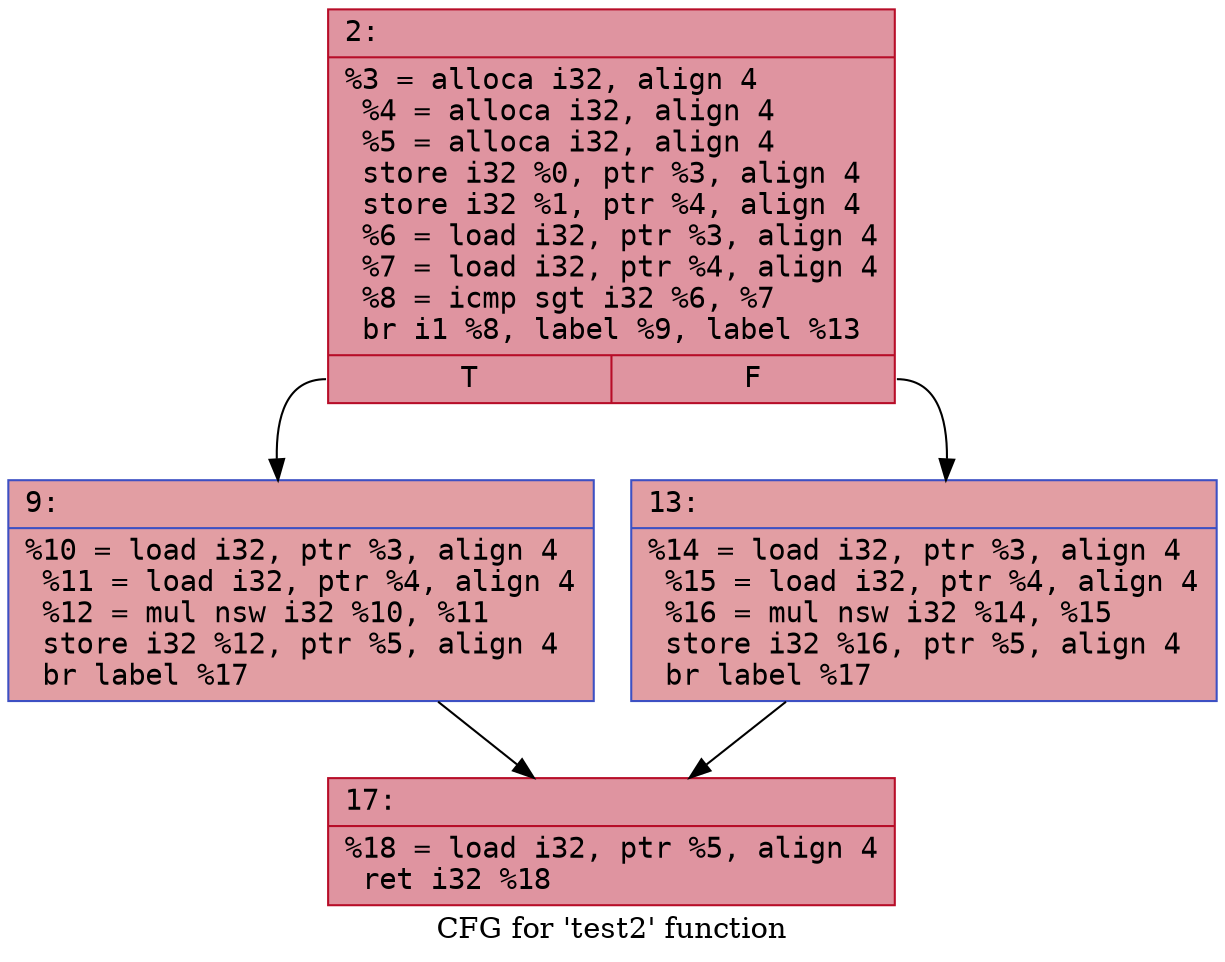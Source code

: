digraph "CFG for 'test2' function" {
	label="CFG for 'test2' function";

	Node0x58321f50ee90 [shape=record,color="#b70d28ff", style=filled, fillcolor="#b70d2870" fontname="Courier",label="{2:\l|  %3 = alloca i32, align 4\l  %4 = alloca i32, align 4\l  %5 = alloca i32, align 4\l  store i32 %0, ptr %3, align 4\l  store i32 %1, ptr %4, align 4\l  %6 = load i32, ptr %3, align 4\l  %7 = load i32, ptr %4, align 4\l  %8 = icmp sgt i32 %6, %7\l  br i1 %8, label %9, label %13\l|{<s0>T|<s1>F}}"];
	Node0x58321f50ee90:s0 -> Node0x58321f510df0;
	Node0x58321f50ee90:s1 -> Node0x58321f510e50;
	Node0x58321f510df0 [shape=record,color="#3d50c3ff", style=filled, fillcolor="#be242e70" fontname="Courier",label="{9:\l|  %10 = load i32, ptr %3, align 4\l  %11 = load i32, ptr %4, align 4\l  %12 = mul nsw i32 %10, %11\l  store i32 %12, ptr %5, align 4\l  br label %17\l}"];
	Node0x58321f510df0 -> Node0x58321f511140;
	Node0x58321f510e50 [shape=record,color="#3d50c3ff", style=filled, fillcolor="#be242e70" fontname="Courier",label="{13:\l|  %14 = load i32, ptr %3, align 4\l  %15 = load i32, ptr %4, align 4\l  %16 = mul nsw i32 %14, %15\l  store i32 %16, ptr %5, align 4\l  br label %17\l}"];
	Node0x58321f510e50 -> Node0x58321f511140;
	Node0x58321f511140 [shape=record,color="#b70d28ff", style=filled, fillcolor="#b70d2870" fontname="Courier",label="{17:\l|  %18 = load i32, ptr %5, align 4\l  ret i32 %18\l}"];
}
